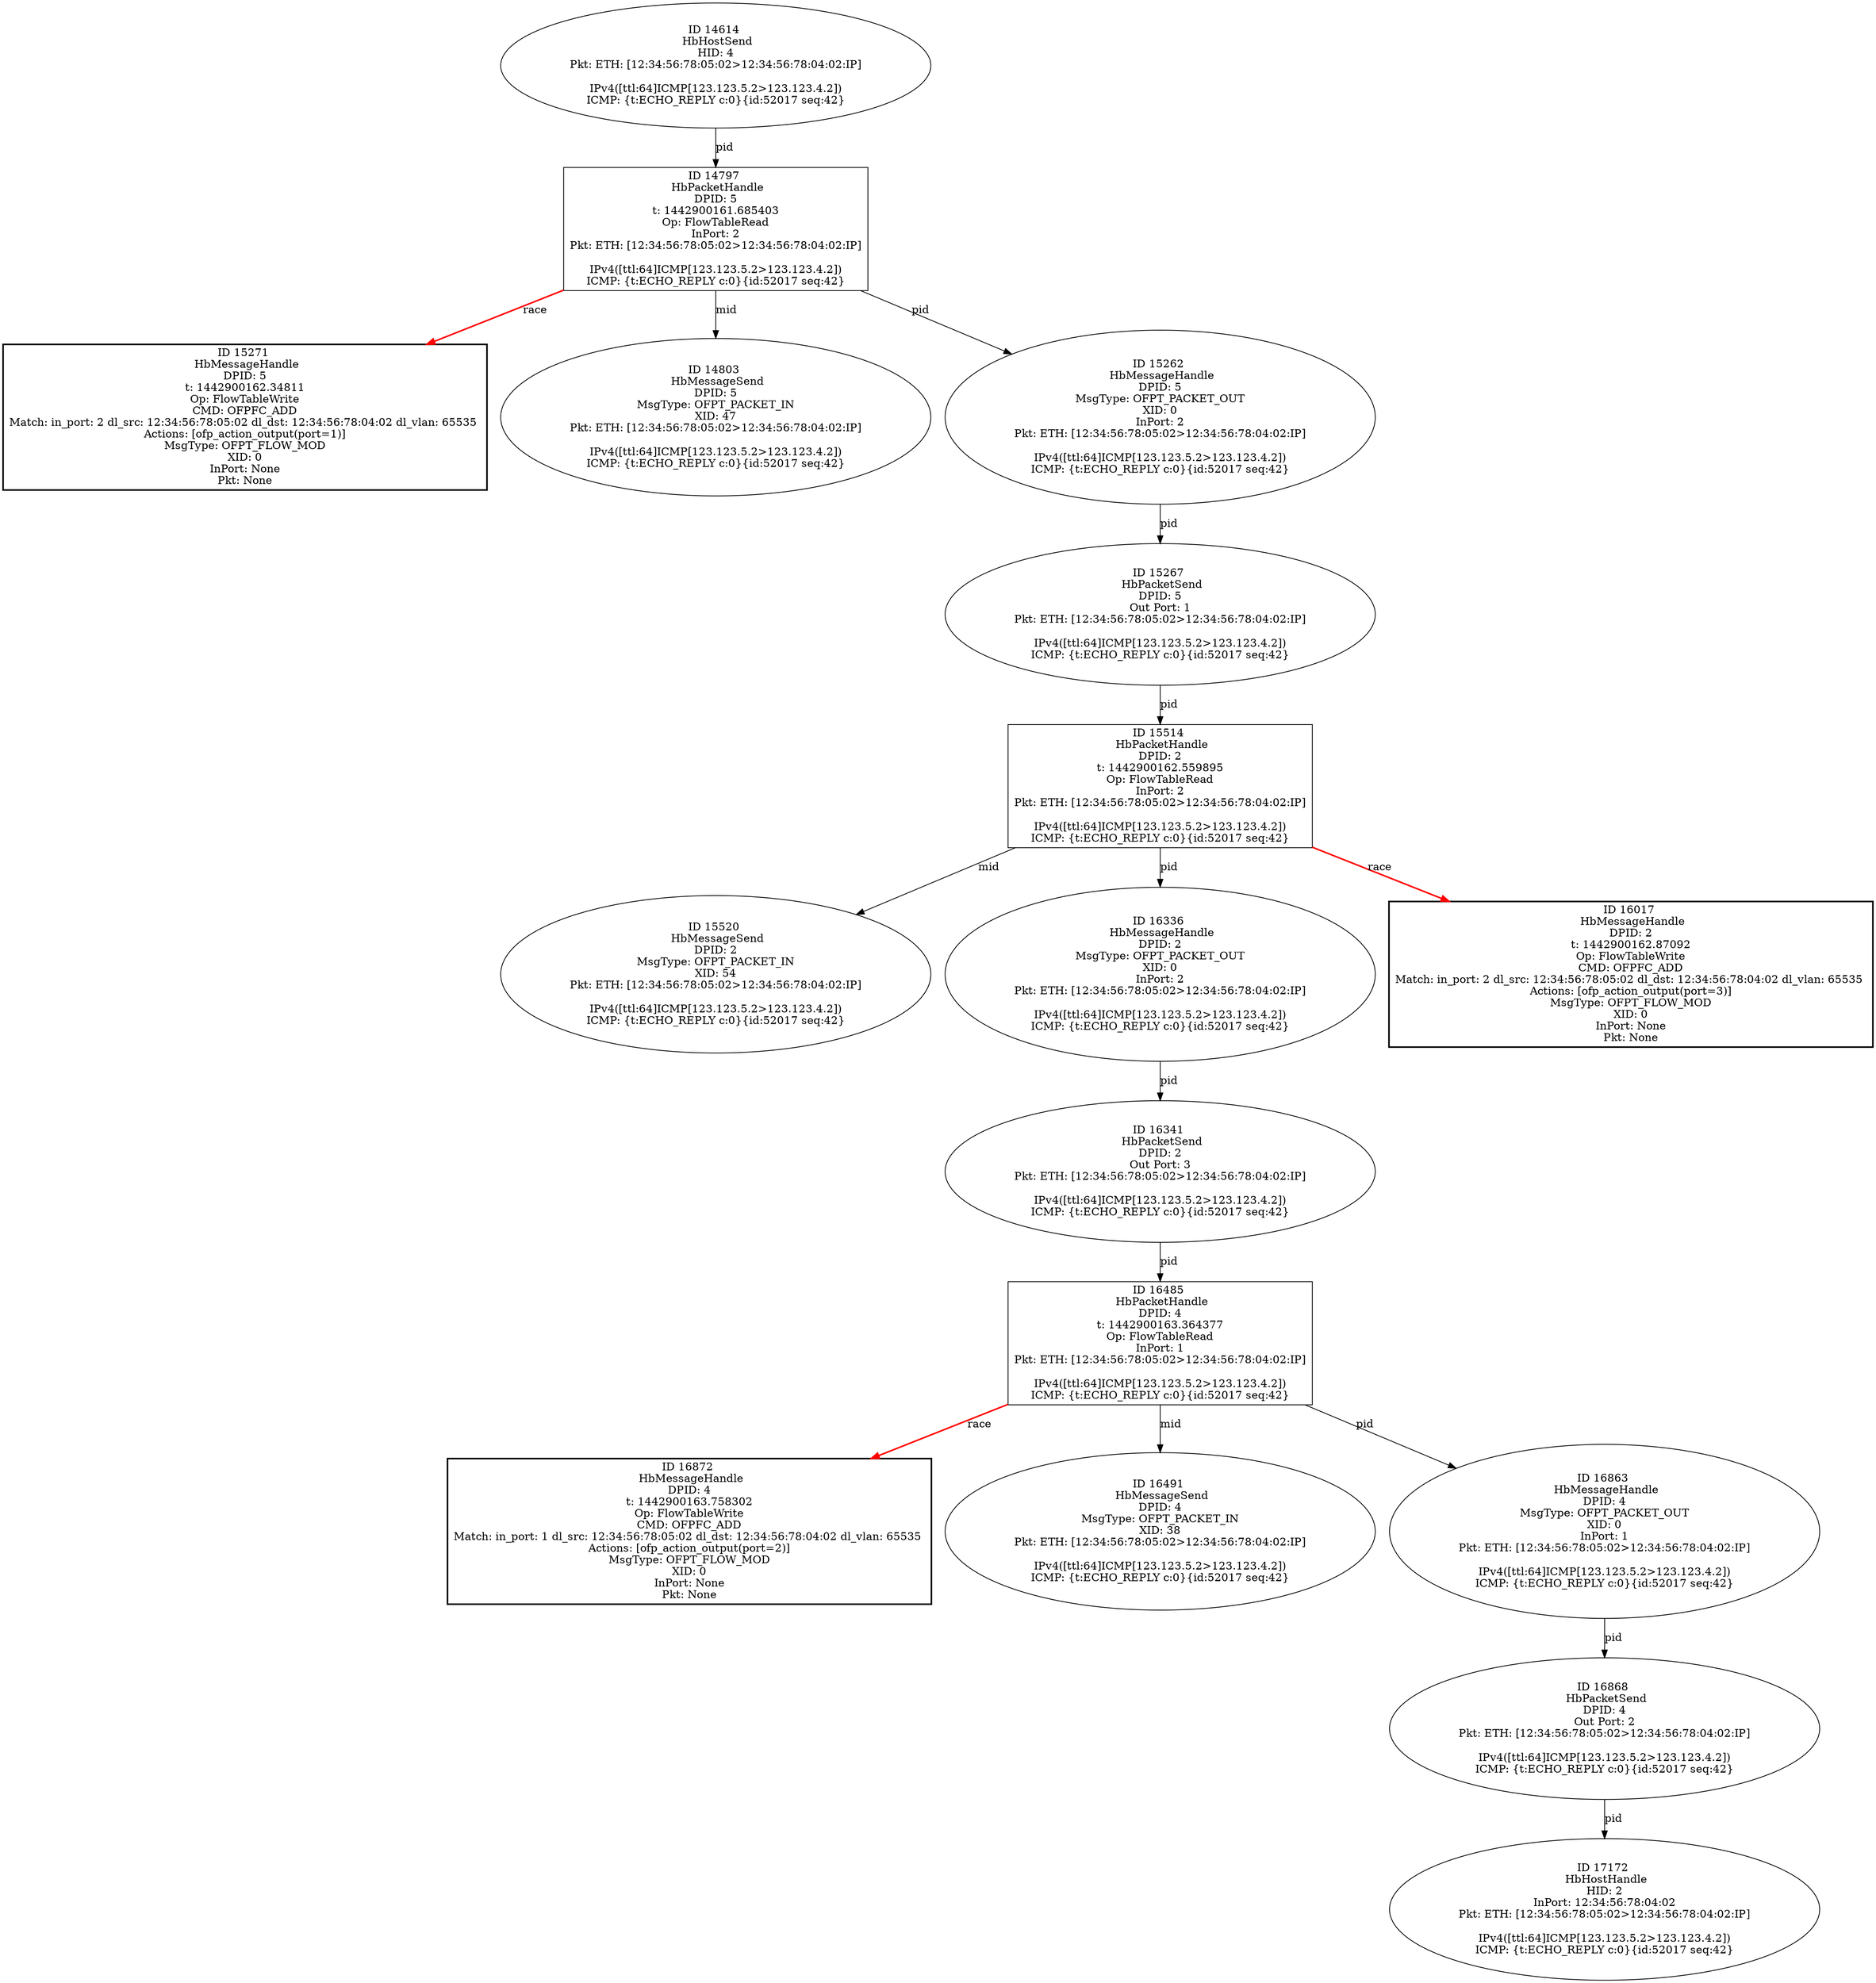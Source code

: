 strict digraph G {
15520 [shape=oval, event=<hb_events.HbMessageSend object at 0x10b25b510>, label="ID 15520 
 HbMessageSend
DPID: 2
MsgType: OFPT_PACKET_IN
XID: 54
Pkt: ETH: [12:34:56:78:05:02>12:34:56:78:04:02:IP]

IPv4([ttl:64]ICMP[123.123.5.2>123.123.4.2])
ICMP: {t:ECHO_REPLY c:0}{id:52017 seq:42}"];
15267 [shape=oval, event=<hb_events.HbPacketSend object at 0x10b1ce910>, label="ID 15267 
 HbPacketSend
DPID: 5
Out Port: 1
Pkt: ETH: [12:34:56:78:05:02>12:34:56:78:04:02:IP]

IPv4([ttl:64]ICMP[123.123.5.2>123.123.4.2])
ICMP: {t:ECHO_REPLY c:0}{id:52017 seq:42}"];
16868 [shape=oval, event=<hb_events.HbPacketSend object at 0x10b55bc10>, label="ID 16868 
 HbPacketSend
DPID: 4
Out Port: 2
Pkt: ETH: [12:34:56:78:05:02>12:34:56:78:04:02:IP]

IPv4([ttl:64]ICMP[123.123.5.2>123.123.4.2])
ICMP: {t:ECHO_REPLY c:0}{id:52017 seq:42}"];
16485 [shape=box, event=<hb_events.HbPacketHandle object at 0x10b444050>, label="ID 16485 
 HbPacketHandle
DPID: 4
t: 1442900163.364377
Op: FlowTableRead
InPort: 1
Pkt: ETH: [12:34:56:78:05:02>12:34:56:78:04:02:IP]

IPv4([ttl:64]ICMP[123.123.5.2>123.123.4.2])
ICMP: {t:ECHO_REPLY c:0}{id:52017 seq:42}"];
15271 [shape=box, style=bold, event=<hb_events.HbMessageHandle object at 0x10b1cecd0>, label="ID 15271 
 HbMessageHandle
DPID: 5
t: 1442900162.34811
Op: FlowTableWrite
CMD: OFPFC_ADD
Match: in_port: 2 dl_src: 12:34:56:78:05:02 dl_dst: 12:34:56:78:04:02 dl_vlan: 65535 
Actions: [ofp_action_output(port=1)]
MsgType: OFPT_FLOW_MOD
XID: 0
InPort: None
Pkt: None"];
16872 [shape=box, style=bold, event=<hb_events.HbMessageHandle object at 0x10b5670d0>, label="ID 16872 
 HbMessageHandle
DPID: 4
t: 1442900163.758302
Op: FlowTableWrite
CMD: OFPFC_ADD
Match: in_port: 1 dl_src: 12:34:56:78:05:02 dl_dst: 12:34:56:78:04:02 dl_vlan: 65535 
Actions: [ofp_action_output(port=2)]
MsgType: OFPT_FLOW_MOD
XID: 0
InPort: None
Pkt: None"];
16491 [shape=oval, event=<hb_events.HbMessageSend object at 0x10b444850>, label="ID 16491 
 HbMessageSend
DPID: 4
MsgType: OFPT_PACKET_IN
XID: 38
Pkt: ETH: [12:34:56:78:05:02>12:34:56:78:04:02:IP]

IPv4([ttl:64]ICMP[123.123.5.2>123.123.4.2])
ICMP: {t:ECHO_REPLY c:0}{id:52017 seq:42}"];
14797 [shape=box, event=<hb_events.HbPacketHandle object at 0x10b11ca50>, label="ID 14797 
 HbPacketHandle
DPID: 5
t: 1442900161.685403
Op: FlowTableRead
InPort: 2
Pkt: ETH: [12:34:56:78:05:02>12:34:56:78:04:02:IP]

IPv4([ttl:64]ICMP[123.123.5.2>123.123.4.2])
ICMP: {t:ECHO_REPLY c:0}{id:52017 seq:42}"];
16336 [shape=oval, event=<hb_events.HbMessageHandle object at 0x10b3fcdd0>, label="ID 16336 
 HbMessageHandle
DPID: 2
MsgType: OFPT_PACKET_OUT
XID: 0
InPort: 2
Pkt: ETH: [12:34:56:78:05:02>12:34:56:78:04:02:IP]

IPv4([ttl:64]ICMP[123.123.5.2>123.123.4.2])
ICMP: {t:ECHO_REPLY c:0}{id:52017 seq:42}"];
16017 [shape=box, style=bold, event=<hb_events.HbMessageHandle object at 0x10b335b10>, label="ID 16017 
 HbMessageHandle
DPID: 2
t: 1442900162.87092
Op: FlowTableWrite
CMD: OFPFC_ADD
Match: in_port: 2 dl_src: 12:34:56:78:05:02 dl_dst: 12:34:56:78:04:02 dl_vlan: 65535 
Actions: [ofp_action_output(port=3)]
MsgType: OFPT_FLOW_MOD
XID: 0
InPort: None
Pkt: None"];
14803 [shape=oval, event=<hb_events.HbMessageSend object at 0x10b121550>, label="ID 14803 
 HbMessageSend
DPID: 5
MsgType: OFPT_PACKET_IN
XID: 47
Pkt: ETH: [12:34:56:78:05:02>12:34:56:78:04:02:IP]

IPv4([ttl:64]ICMP[123.123.5.2>123.123.4.2])
ICMP: {t:ECHO_REPLY c:0}{id:52017 seq:42}"];
17172 [shape=oval, event=<hb_events.HbHostHandle object at 0x10b64a210>, label="ID 17172 
 HbHostHandle
HID: 2
InPort: 12:34:56:78:04:02
Pkt: ETH: [12:34:56:78:05:02>12:34:56:78:04:02:IP]

IPv4([ttl:64]ICMP[123.123.5.2>123.123.4.2])
ICMP: {t:ECHO_REPLY c:0}{id:52017 seq:42}"];
16341 [shape=oval, event=<hb_events.HbPacketSend object at 0x10b402310>, label="ID 16341 
 HbPacketSend
DPID: 2
Out Port: 3
Pkt: ETH: [12:34:56:78:05:02>12:34:56:78:04:02:IP]

IPv4([ttl:64]ICMP[123.123.5.2>123.123.4.2])
ICMP: {t:ECHO_REPLY c:0}{id:52017 seq:42}"];
14614 [shape=oval, event=<hb_events.HbHostSend object at 0x10b0d3590>, label="ID 14614 
 HbHostSend
HID: 4
Pkt: ETH: [12:34:56:78:05:02>12:34:56:78:04:02:IP]

IPv4([ttl:64]ICMP[123.123.5.2>123.123.4.2])
ICMP: {t:ECHO_REPLY c:0}{id:52017 seq:42}"];
15514 [shape=box, event=<hb_events.HbPacketHandle object at 0x10b254d90>, label="ID 15514 
 HbPacketHandle
DPID: 2
t: 1442900162.559895
Op: FlowTableRead
InPort: 2
Pkt: ETH: [12:34:56:78:05:02>12:34:56:78:04:02:IP]

IPv4([ttl:64]ICMP[123.123.5.2>123.123.4.2])
ICMP: {t:ECHO_REPLY c:0}{id:52017 seq:42}"];
15262 [shape=oval, event=<hb_events.HbMessageHandle object at 0x10b1ce410>, label="ID 15262 
 HbMessageHandle
DPID: 5
MsgType: OFPT_PACKET_OUT
XID: 0
InPort: 2
Pkt: ETH: [12:34:56:78:05:02>12:34:56:78:04:02:IP]

IPv4([ttl:64]ICMP[123.123.5.2>123.123.4.2])
ICMP: {t:ECHO_REPLY c:0}{id:52017 seq:42}"];
16863 [shape=oval, event=<hb_events.HbMessageHandle object at 0x10b55b710>, label="ID 16863 
 HbMessageHandle
DPID: 4
MsgType: OFPT_PACKET_OUT
XID: 0
InPort: 1
Pkt: ETH: [12:34:56:78:05:02>12:34:56:78:04:02:IP]

IPv4([ttl:64]ICMP[123.123.5.2>123.123.4.2])
ICMP: {t:ECHO_REPLY c:0}{id:52017 seq:42}"];
15267 -> 15514  [rel=pid, label=pid];
16868 -> 17172  [rel=pid, label=pid];
16485 -> 16872  [harmful=True, color=red, style=bold, rel=race, label=race];
16485 -> 16491  [rel=mid, label=mid];
16485 -> 16863  [rel=pid, label=pid];
14797 -> 14803  [rel=mid, label=mid];
14797 -> 15262  [rel=pid, label=pid];
14797 -> 15271  [harmful=True, color=red, style=bold, rel=race, label=race];
16336 -> 16341  [rel=pid, label=pid];
16341 -> 16485  [rel=pid, label=pid];
14614 -> 14797  [rel=pid, label=pid];
15514 -> 15520  [rel=mid, label=mid];
15514 -> 16336  [rel=pid, label=pid];
15514 -> 16017  [harmful=True, color=red, style=bold, rel=race, label=race];
15262 -> 15267  [rel=pid, label=pid];
16863 -> 16868  [rel=pid, label=pid];
}

